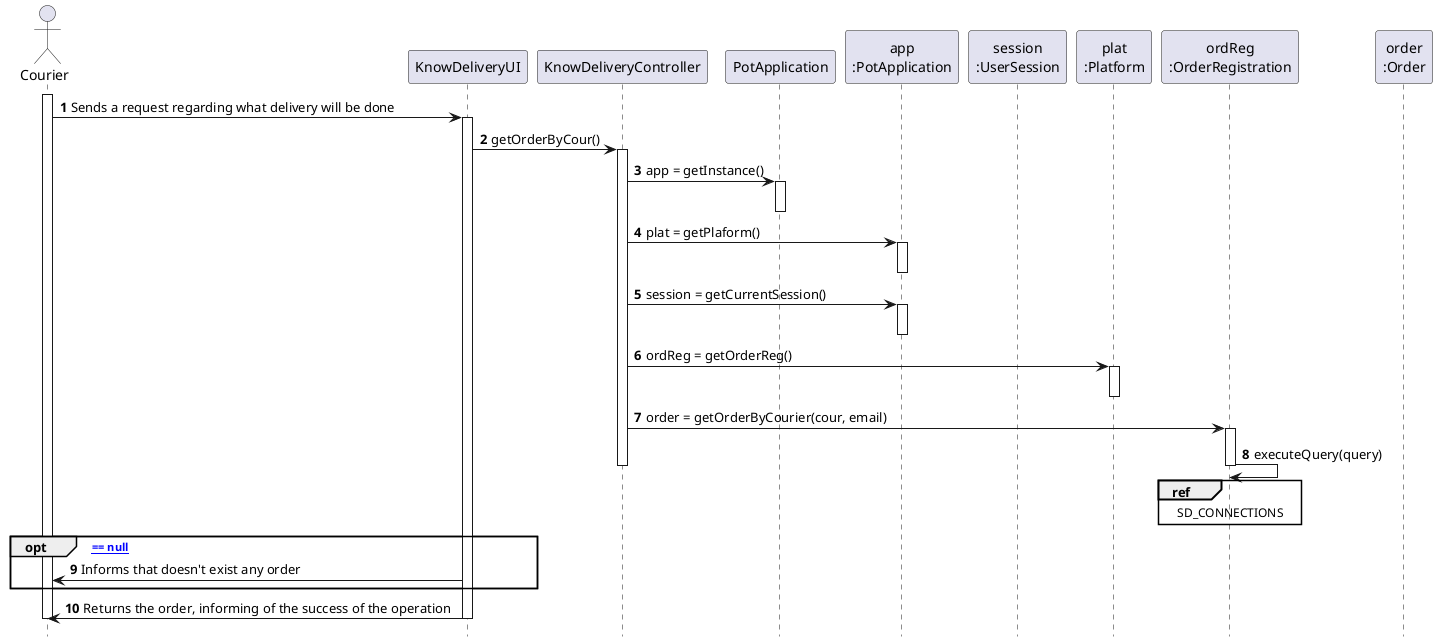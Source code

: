 @startuml
autonumber
hide footbox

actor "Courier" as COUR

participant "KnowDeliveryUI" as UI
participant "KnowDeliveryController" as CTRL
participant "PotApplication" as _APP
participant "app\n:PotApplication" as APP
participant "session\n:UserSession" as SESSION
participant "plat\n:Platform" as PLAT
participant "ordReg\n:OrderRegistration" as ORDREG
participant "order\n:Order" as O

activate COUR

COUR -> UI : Sends a request regarding what delivery will be done

activate UI
UI -> CTRL : getOrderByCour()
activate CTRL
CTRL -> _APP: app = getInstance()
activate _APP
deactivate _APP

CTRL -> APP: plat = getPlaform()
activate APP
deactivate APP

CTRL -> APP: session = getCurrentSession()
activate APP
deactivate APP


CTRL -> PLAT : ordReg = getOrderReg()
activate PLAT
deactivate PLAT
CTRL -> ORDREG : order = getOrderByCourier(cour, email)
activate ORDREG
ORDREG -> ORDREG : executeQuery(query)
ref over ORDREG : SD_CONNECTIONS
deactivate ORDREG
deactivate CTRL
opt [ order == null]
UI -> COUR : Informs that doesn't exist any order
end opt
UI -> COUR : Returns the order, informing of the success of the operation
deactivate UI
deactivate COUR

@enduml